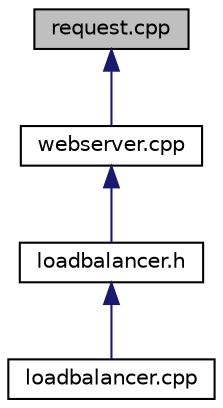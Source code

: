 digraph "request.cpp"
{
  edge [fontname="Helvetica",fontsize="10",labelfontname="Helvetica",labelfontsize="10"];
  node [fontname="Helvetica",fontsize="10",shape=record];
  Node2 [label="request.cpp",height=0.2,width=0.4,color="black", fillcolor="grey75", style="filled", fontcolor="black"];
  Node2 -> Node3 [dir="back",color="midnightblue",fontsize="10",style="solid",fontname="Helvetica"];
  Node3 [label="webserver.cpp",height=0.2,width=0.4,color="black", fillcolor="white", style="filled",URL="$webserver_8cpp.html"];
  Node3 -> Node4 [dir="back",color="midnightblue",fontsize="10",style="solid",fontname="Helvetica"];
  Node4 [label="loadbalancer.h",height=0.2,width=0.4,color="black", fillcolor="white", style="filled",URL="$loadbalancer_8h.html"];
  Node4 -> Node5 [dir="back",color="midnightblue",fontsize="10",style="solid",fontname="Helvetica"];
  Node5 [label="loadbalancer.cpp",height=0.2,width=0.4,color="black", fillcolor="white", style="filled",URL="$loadbalancer_8cpp.html"];
}
